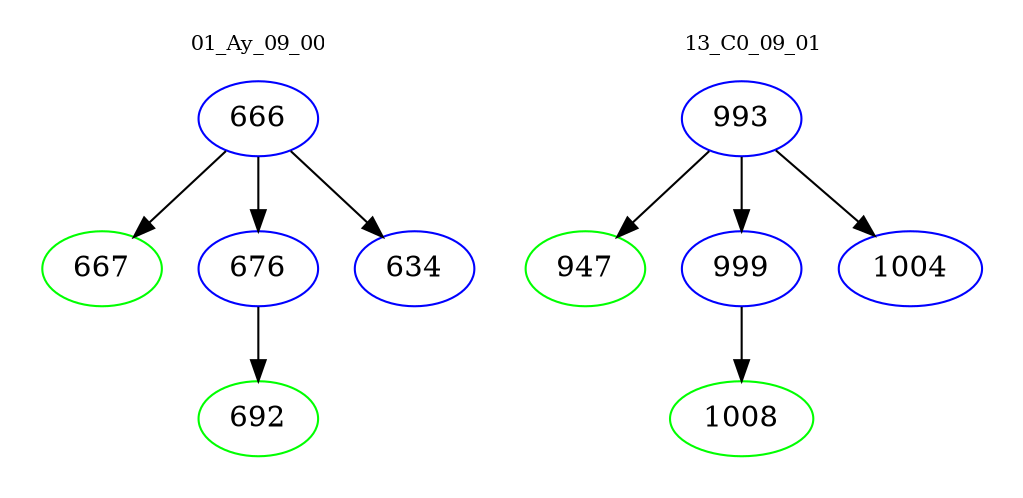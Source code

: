 digraph{
subgraph cluster_0 {
color = white
label = "01_Ay_09_00";
fontsize=10;
T0_666 [label="666", color="blue"]
T0_666 -> T0_667 [color="black"]
T0_667 [label="667", color="green"]
T0_666 -> T0_676 [color="black"]
T0_676 [label="676", color="blue"]
T0_676 -> T0_692 [color="black"]
T0_692 [label="692", color="green"]
T0_666 -> T0_634 [color="black"]
T0_634 [label="634", color="blue"]
}
subgraph cluster_1 {
color = white
label = "13_C0_09_01";
fontsize=10;
T1_993 [label="993", color="blue"]
T1_993 -> T1_947 [color="black"]
T1_947 [label="947", color="green"]
T1_993 -> T1_999 [color="black"]
T1_999 [label="999", color="blue"]
T1_999 -> T1_1008 [color="black"]
T1_1008 [label="1008", color="green"]
T1_993 -> T1_1004 [color="black"]
T1_1004 [label="1004", color="blue"]
}
}
